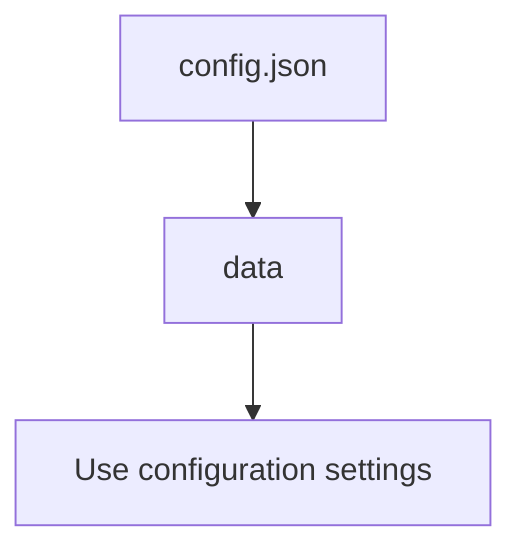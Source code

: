 flowchart TD
    %% Data source node
    A["config.json"] --> B["data"]
    
    %% Data variable node
    B["data"] --> C["Use configuration settings"]
    
    %% Comments for each node
    %% A: Represents the config.json file, a source of configuration settings for the analysis
    %% B: Represents the data variable that stores the content read from config.json
    %% C: Represents the utilization of the data variable in setting configurations for other operations